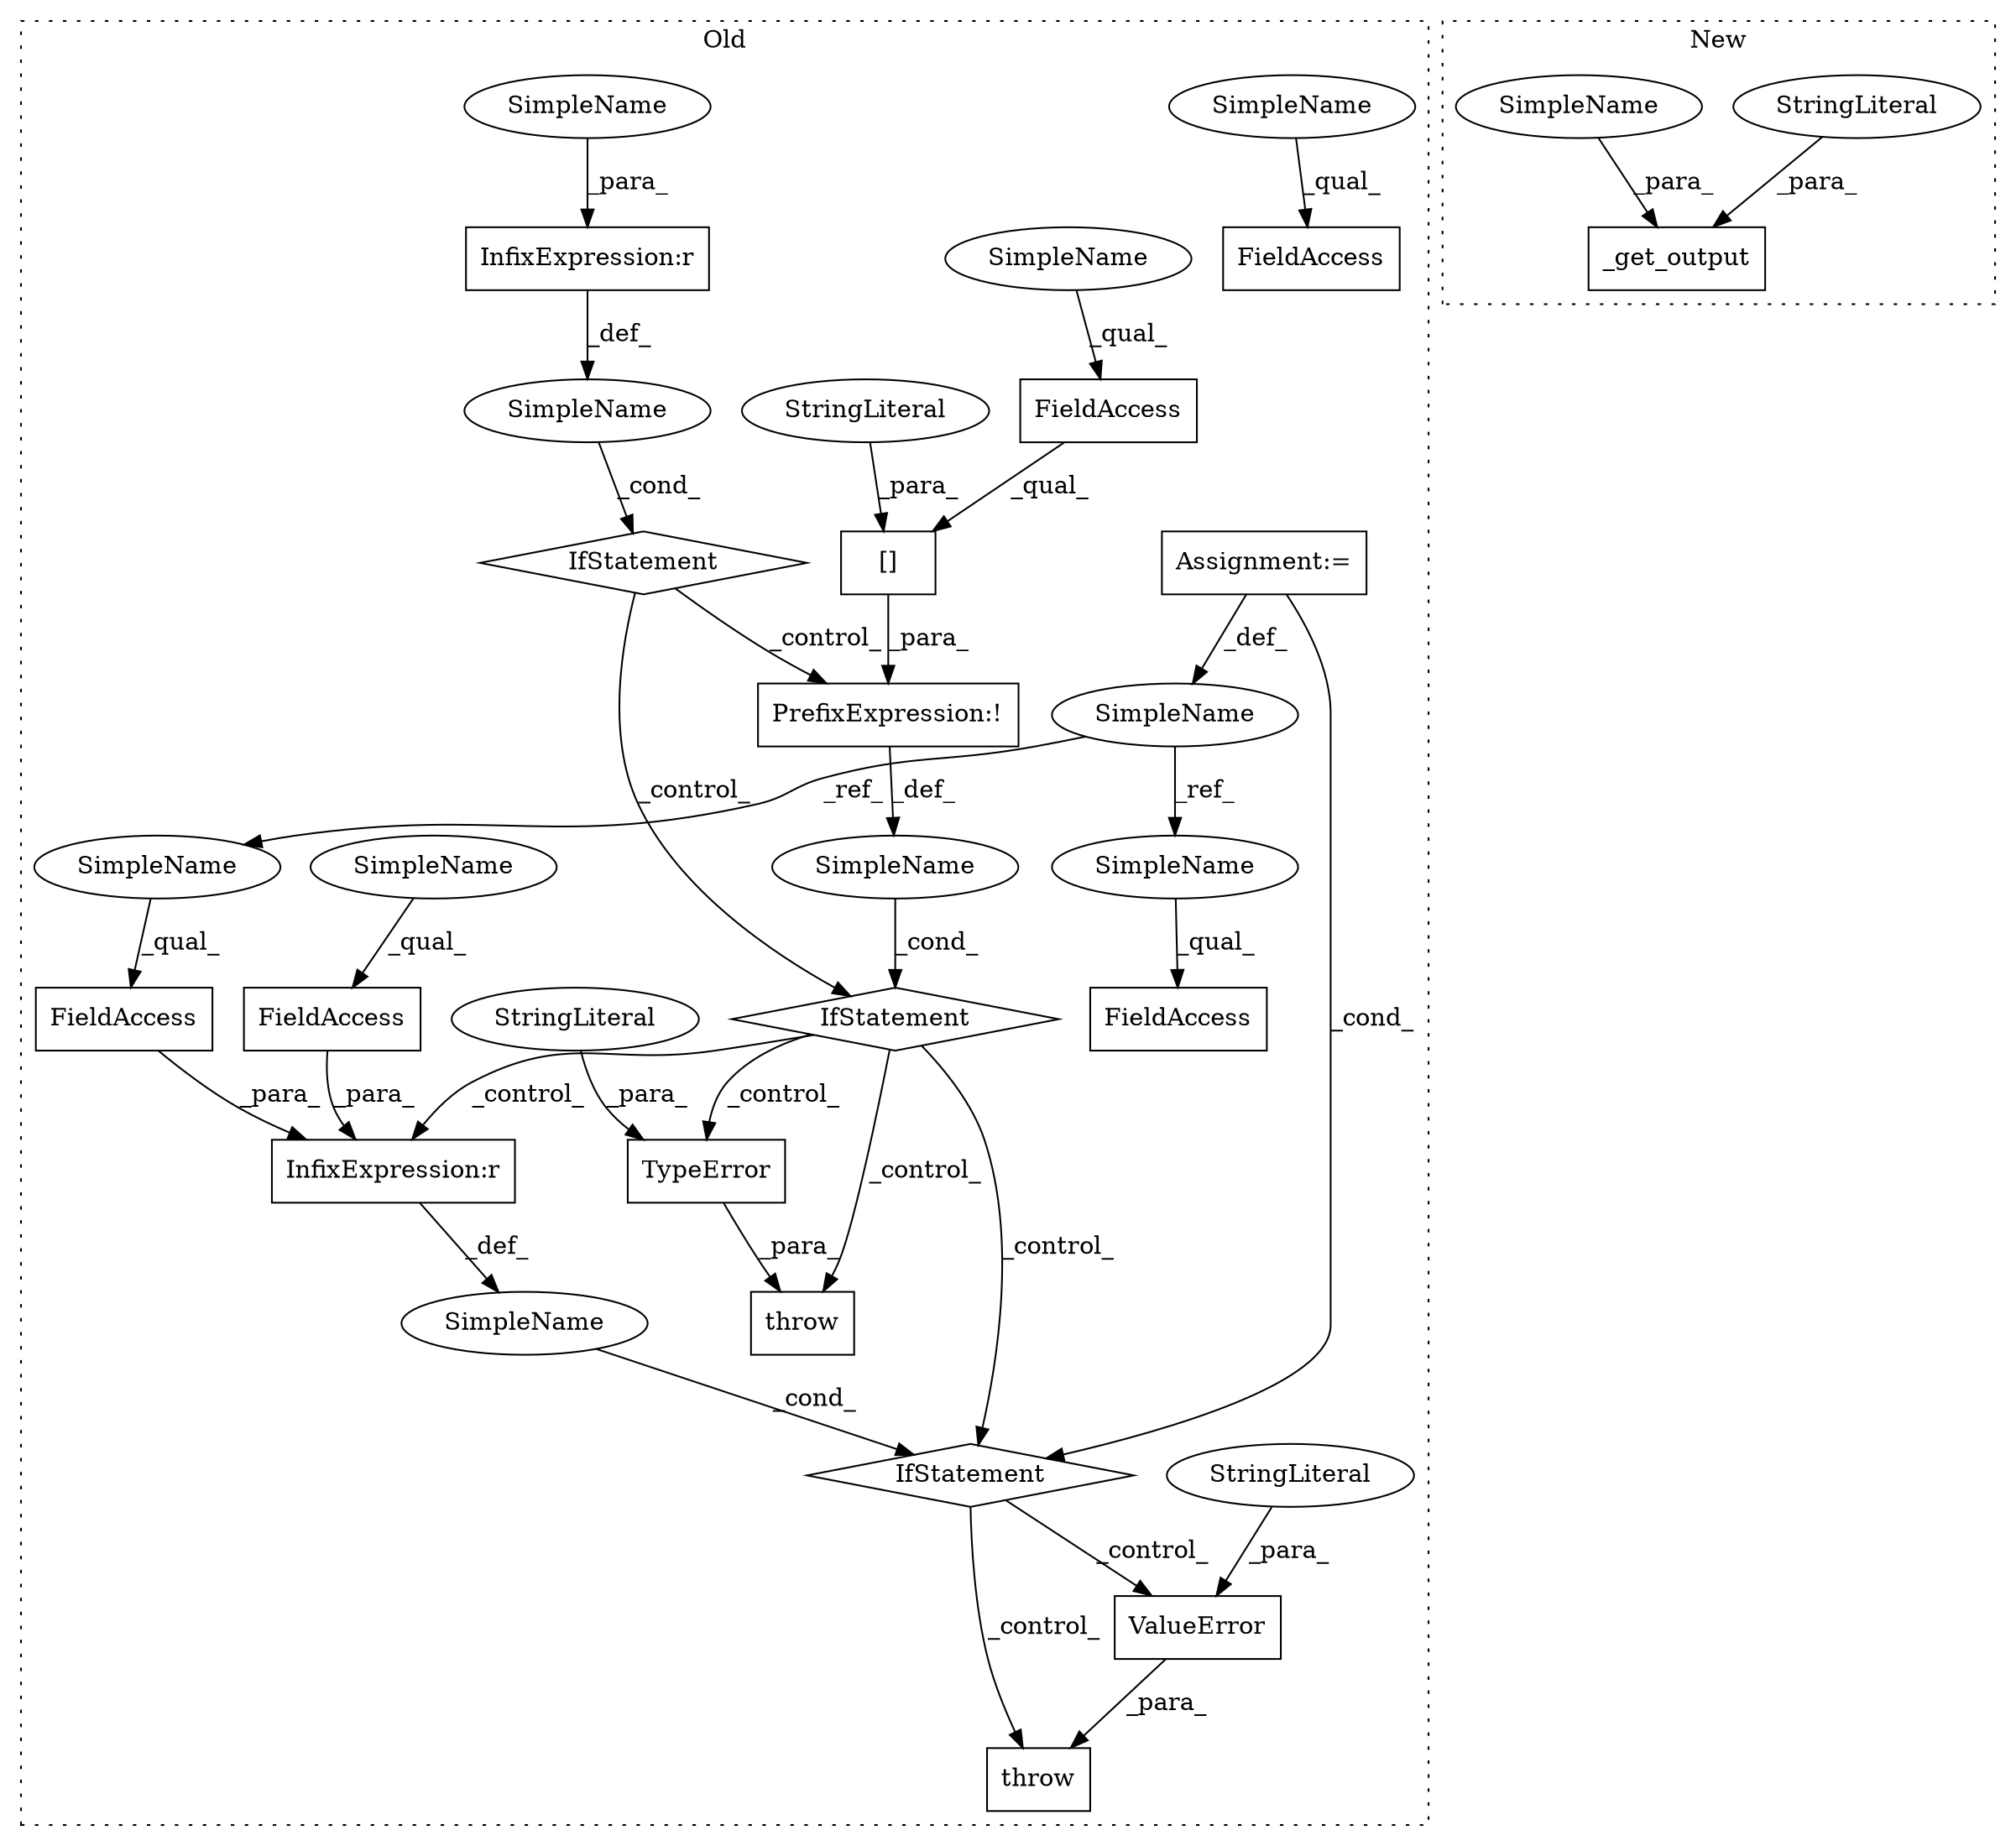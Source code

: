 digraph G {
subgraph cluster0 {
1 [label="[]" a="2" s="2068,2095" l="13,1" shape="box"];
3 [label="PrefixExpression:!" a="38" s="2067" l="1" shape="box"];
4 [label="SimpleName" a="42" s="" l="" shape="ellipse"];
5 [label="throw" a="53" s="2240" l="6" shape="box"];
7 [label="StringLiteral" a="45" s="2081" l="14" shape="ellipse"];
8 [label="InfixExpression:r" a="27" s="1867" l="4" shape="box"];
9 [label="FieldAccess" a="22" s="1949" l="12" shape="box"];
10 [label="FieldAccess" a="22" s="2068" l="12" shape="box"];
11 [label="FieldAccess" a="22" s="2199" l="12" shape="box"];
12 [label="SimpleName" a="42" s="" l="" shape="ellipse"];
13 [label="IfStatement" a="25" s="2063,2096" l="4,2" shape="diamond"];
14 [label="ValueError" a="32" s="2246,2324" l="11,1" shape="box"];
15 [label="StringLiteral" a="45" s="2257" l="67" shape="ellipse"];
16 [label="IfStatement" a="25" s="1857,1875" l="4,2" shape="diamond"];
17 [label="SimpleName" a="42" s="" l="" shape="ellipse"];
18 [label="InfixExpression:r" a="27" s="2211" l="4" shape="box"];
19 [label="throw" a="53" s="2108" l="6" shape="box"];
20 [label="FieldAccess" a="22" s="2215" l="13" shape="box"];
21 [label="SimpleName" a="42" s="1785" l="7" shape="ellipse"];
22 [label="FieldAccess" a="22" s="1904" l="13" shape="box"];
23 [label="IfStatement" a="25" s="2195,2228" l="4,2" shape="diamond"];
24 [label="TypeError" a="32" s="2114,2178" l="10,1" shape="box"];
25 [label="StringLiteral" a="45" s="2124" l="54" shape="ellipse"];
26 [label="Assignment:=" a="7" s="1785" l="7" shape="box"];
27 [label="SimpleName" a="42" s="2215" l="7" shape="ellipse"];
28 [label="SimpleName" a="42" s="1904" l="7" shape="ellipse"];
29 [label="SimpleName" a="42" s="2199" l="6" shape="ellipse"];
30 [label="SimpleName" a="42" s="1949" l="6" shape="ellipse"];
31 [label="SimpleName" a="42" s="2068" l="6" shape="ellipse"];
32 [label="SimpleName" a="42" s="1861" l="6" shape="ellipse"];
label = "Old";
style="dotted";
}
subgraph cluster1 {
2 [label="_get_output" a="32" s="1111,1160" l="12,1" shape="box"];
6 [label="StringLiteral" a="45" s="1138" l="17" shape="ellipse"];
33 [label="SimpleName" a="42" s="1131" l="6" shape="ellipse"];
label = "New";
style="dotted";
}
1 -> 3 [label="_para_"];
3 -> 12 [label="_def_"];
4 -> 16 [label="_cond_"];
6 -> 2 [label="_para_"];
7 -> 1 [label="_para_"];
8 -> 4 [label="_def_"];
10 -> 1 [label="_qual_"];
11 -> 18 [label="_para_"];
12 -> 13 [label="_cond_"];
13 -> 23 [label="_control_"];
13 -> 18 [label="_control_"];
13 -> 24 [label="_control_"];
13 -> 19 [label="_control_"];
14 -> 5 [label="_para_"];
15 -> 14 [label="_para_"];
16 -> 13 [label="_control_"];
16 -> 3 [label="_control_"];
17 -> 23 [label="_cond_"];
18 -> 17 [label="_def_"];
20 -> 18 [label="_para_"];
21 -> 27 [label="_ref_"];
21 -> 28 [label="_ref_"];
23 -> 14 [label="_control_"];
23 -> 5 [label="_control_"];
24 -> 19 [label="_para_"];
25 -> 24 [label="_para_"];
26 -> 23 [label="_cond_"];
26 -> 21 [label="_def_"];
27 -> 20 [label="_qual_"];
28 -> 22 [label="_qual_"];
29 -> 11 [label="_qual_"];
30 -> 9 [label="_qual_"];
31 -> 10 [label="_qual_"];
32 -> 8 [label="_para_"];
33 -> 2 [label="_para_"];
}